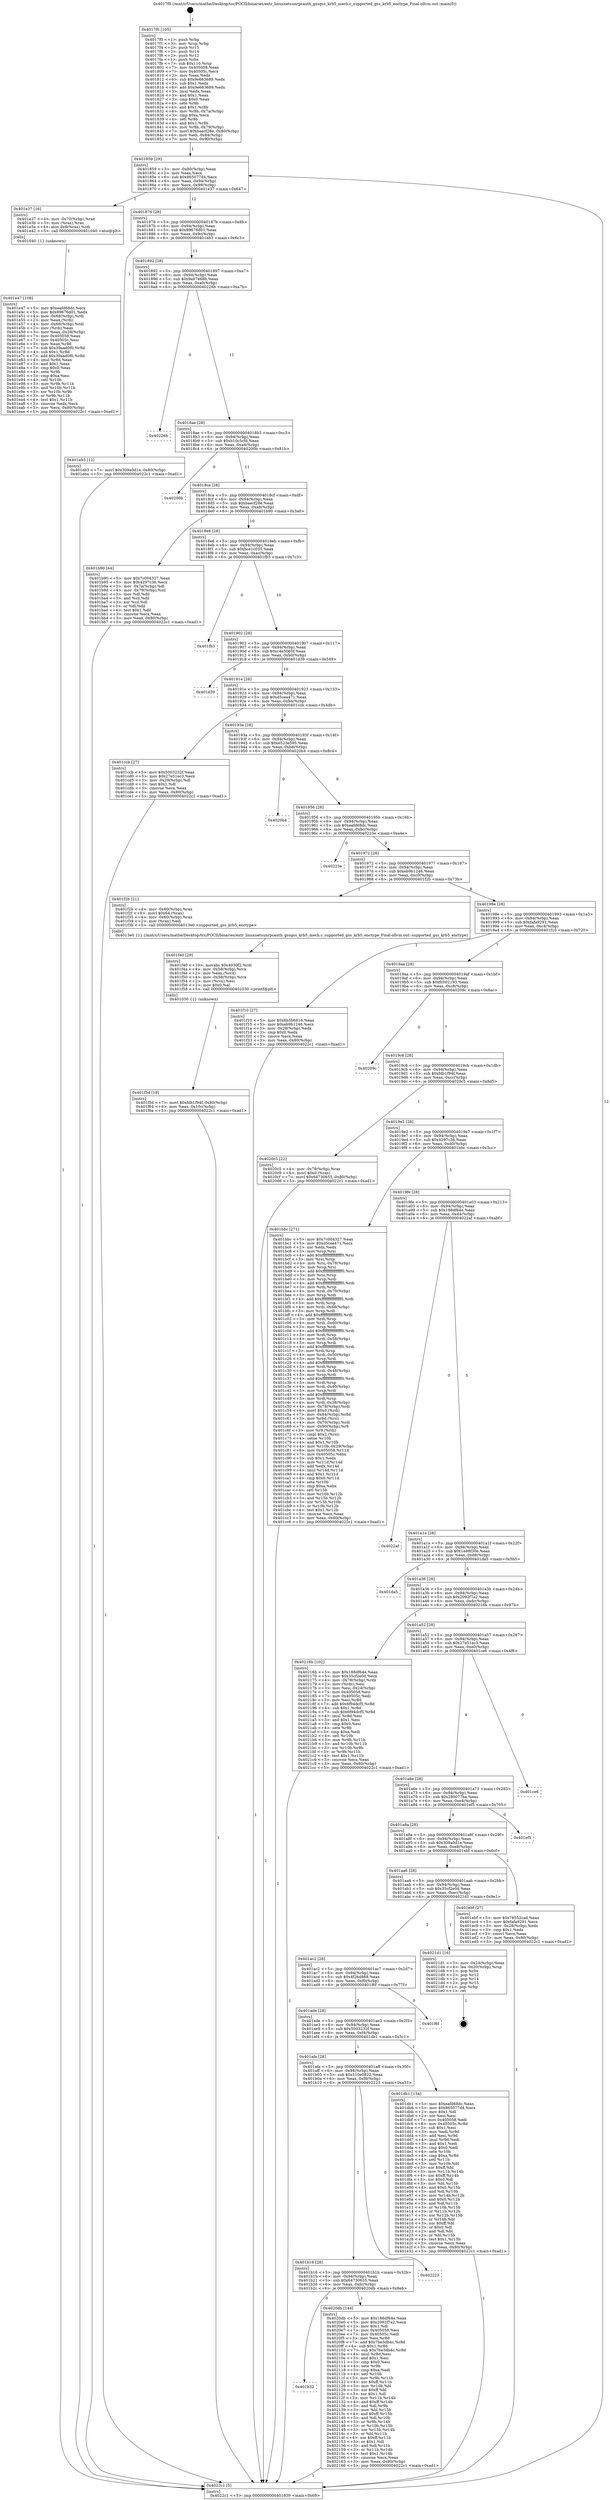 digraph "0x4017f0" {
  label = "0x4017f0 (/mnt/c/Users/mathe/Desktop/tcc/POCII/binaries/extr_linuxnetsunrpcauth_gssgss_krb5_mech.c_supported_gss_krb5_enctype_Final-ollvm.out::main(0))"
  labelloc = "t"
  node[shape=record]

  Entry [label="",width=0.3,height=0.3,shape=circle,fillcolor=black,style=filled]
  "0x401859" [label="{
     0x401859 [29]\l
     | [instrs]\l
     &nbsp;&nbsp;0x401859 \<+3\>: mov -0x80(%rbp),%eax\l
     &nbsp;&nbsp;0x40185c \<+2\>: mov %eax,%ecx\l
     &nbsp;&nbsp;0x40185e \<+6\>: sub $0x865077d4,%ecx\l
     &nbsp;&nbsp;0x401864 \<+6\>: mov %eax,-0x94(%rbp)\l
     &nbsp;&nbsp;0x40186a \<+6\>: mov %ecx,-0x98(%rbp)\l
     &nbsp;&nbsp;0x401870 \<+6\>: je 0000000000401e37 \<main+0x647\>\l
  }"]
  "0x401e37" [label="{
     0x401e37 [16]\l
     | [instrs]\l
     &nbsp;&nbsp;0x401e37 \<+4\>: mov -0x70(%rbp),%rax\l
     &nbsp;&nbsp;0x401e3b \<+3\>: mov (%rax),%rax\l
     &nbsp;&nbsp;0x401e3e \<+4\>: mov 0x8(%rax),%rdi\l
     &nbsp;&nbsp;0x401e42 \<+5\>: call 0000000000401040 \<atoi@plt\>\l
     | [calls]\l
     &nbsp;&nbsp;0x401040 \{1\} (unknown)\l
  }"]
  "0x401876" [label="{
     0x401876 [28]\l
     | [instrs]\l
     &nbsp;&nbsp;0x401876 \<+5\>: jmp 000000000040187b \<main+0x8b\>\l
     &nbsp;&nbsp;0x40187b \<+6\>: mov -0x94(%rbp),%eax\l
     &nbsp;&nbsp;0x401881 \<+5\>: sub $0x89676d01,%eax\l
     &nbsp;&nbsp;0x401886 \<+6\>: mov %eax,-0x9c(%rbp)\l
     &nbsp;&nbsp;0x40188c \<+6\>: je 0000000000401eb3 \<main+0x6c3\>\l
  }"]
  Exit [label="",width=0.3,height=0.3,shape=circle,fillcolor=black,style=filled,peripheries=2]
  "0x401eb3" [label="{
     0x401eb3 [12]\l
     | [instrs]\l
     &nbsp;&nbsp;0x401eb3 \<+7\>: movl $0x309a0d1e,-0x80(%rbp)\l
     &nbsp;&nbsp;0x401eba \<+5\>: jmp 00000000004022c1 \<main+0xad1\>\l
  }"]
  "0x401892" [label="{
     0x401892 [28]\l
     | [instrs]\l
     &nbsp;&nbsp;0x401892 \<+5\>: jmp 0000000000401897 \<main+0xa7\>\l
     &nbsp;&nbsp;0x401897 \<+6\>: mov -0x94(%rbp),%eax\l
     &nbsp;&nbsp;0x40189d \<+5\>: sub $0x9a97e68b,%eax\l
     &nbsp;&nbsp;0x4018a2 \<+6\>: mov %eax,-0xa0(%rbp)\l
     &nbsp;&nbsp;0x4018a8 \<+6\>: je 000000000040226b \<main+0xa7b\>\l
  }"]
  "0x401b32" [label="{
     0x401b32\l
  }", style=dashed]
  "0x40226b" [label="{
     0x40226b\l
  }", style=dashed]
  "0x4018ae" [label="{
     0x4018ae [28]\l
     | [instrs]\l
     &nbsp;&nbsp;0x4018ae \<+5\>: jmp 00000000004018b3 \<main+0xc3\>\l
     &nbsp;&nbsp;0x4018b3 \<+6\>: mov -0x94(%rbp),%eax\l
     &nbsp;&nbsp;0x4018b9 \<+5\>: sub $0xb10c5cfd,%eax\l
     &nbsp;&nbsp;0x4018be \<+6\>: mov %eax,-0xa4(%rbp)\l
     &nbsp;&nbsp;0x4018c4 \<+6\>: je 000000000040200b \<main+0x81b\>\l
  }"]
  "0x4020db" [label="{
     0x4020db [144]\l
     | [instrs]\l
     &nbsp;&nbsp;0x4020db \<+5\>: mov $0x188df64e,%eax\l
     &nbsp;&nbsp;0x4020e0 \<+5\>: mov $0x2092f7a2,%ecx\l
     &nbsp;&nbsp;0x4020e5 \<+2\>: mov $0x1,%dl\l
     &nbsp;&nbsp;0x4020e7 \<+7\>: mov 0x405058,%esi\l
     &nbsp;&nbsp;0x4020ee \<+7\>: mov 0x40505c,%edi\l
     &nbsp;&nbsp;0x4020f5 \<+3\>: mov %esi,%r8d\l
     &nbsp;&nbsp;0x4020f8 \<+7\>: add $0x7be3db4c,%r8d\l
     &nbsp;&nbsp;0x4020ff \<+4\>: sub $0x1,%r8d\l
     &nbsp;&nbsp;0x402103 \<+7\>: sub $0x7be3db4c,%r8d\l
     &nbsp;&nbsp;0x40210a \<+4\>: imul %r8d,%esi\l
     &nbsp;&nbsp;0x40210e \<+3\>: and $0x1,%esi\l
     &nbsp;&nbsp;0x402111 \<+3\>: cmp $0x0,%esi\l
     &nbsp;&nbsp;0x402114 \<+4\>: sete %r9b\l
     &nbsp;&nbsp;0x402118 \<+3\>: cmp $0xa,%edi\l
     &nbsp;&nbsp;0x40211b \<+4\>: setl %r10b\l
     &nbsp;&nbsp;0x40211f \<+3\>: mov %r9b,%r11b\l
     &nbsp;&nbsp;0x402122 \<+4\>: xor $0xff,%r11b\l
     &nbsp;&nbsp;0x402126 \<+3\>: mov %r10b,%bl\l
     &nbsp;&nbsp;0x402129 \<+3\>: xor $0xff,%bl\l
     &nbsp;&nbsp;0x40212c \<+3\>: xor $0x1,%dl\l
     &nbsp;&nbsp;0x40212f \<+3\>: mov %r11b,%r14b\l
     &nbsp;&nbsp;0x402132 \<+4\>: and $0xff,%r14b\l
     &nbsp;&nbsp;0x402136 \<+3\>: and %dl,%r9b\l
     &nbsp;&nbsp;0x402139 \<+3\>: mov %bl,%r15b\l
     &nbsp;&nbsp;0x40213c \<+4\>: and $0xff,%r15b\l
     &nbsp;&nbsp;0x402140 \<+3\>: and %dl,%r10b\l
     &nbsp;&nbsp;0x402143 \<+3\>: or %r9b,%r14b\l
     &nbsp;&nbsp;0x402146 \<+3\>: or %r10b,%r15b\l
     &nbsp;&nbsp;0x402149 \<+3\>: xor %r15b,%r14b\l
     &nbsp;&nbsp;0x40214c \<+3\>: or %bl,%r11b\l
     &nbsp;&nbsp;0x40214f \<+4\>: xor $0xff,%r11b\l
     &nbsp;&nbsp;0x402153 \<+3\>: or $0x1,%dl\l
     &nbsp;&nbsp;0x402156 \<+3\>: and %dl,%r11b\l
     &nbsp;&nbsp;0x402159 \<+3\>: or %r11b,%r14b\l
     &nbsp;&nbsp;0x40215c \<+4\>: test $0x1,%r14b\l
     &nbsp;&nbsp;0x402160 \<+3\>: cmovne %ecx,%eax\l
     &nbsp;&nbsp;0x402163 \<+3\>: mov %eax,-0x80(%rbp)\l
     &nbsp;&nbsp;0x402166 \<+5\>: jmp 00000000004022c1 \<main+0xad1\>\l
  }"]
  "0x40200b" [label="{
     0x40200b\l
  }", style=dashed]
  "0x4018ca" [label="{
     0x4018ca [28]\l
     | [instrs]\l
     &nbsp;&nbsp;0x4018ca \<+5\>: jmp 00000000004018cf \<main+0xdf\>\l
     &nbsp;&nbsp;0x4018cf \<+6\>: mov -0x94(%rbp),%eax\l
     &nbsp;&nbsp;0x4018d5 \<+5\>: sub $0xbaecf28e,%eax\l
     &nbsp;&nbsp;0x4018da \<+6\>: mov %eax,-0xa8(%rbp)\l
     &nbsp;&nbsp;0x4018e0 \<+6\>: je 0000000000401b90 \<main+0x3a0\>\l
  }"]
  "0x401b16" [label="{
     0x401b16 [28]\l
     | [instrs]\l
     &nbsp;&nbsp;0x401b16 \<+5\>: jmp 0000000000401b1b \<main+0x32b\>\l
     &nbsp;&nbsp;0x401b1b \<+6\>: mov -0x94(%rbp),%eax\l
     &nbsp;&nbsp;0x401b21 \<+5\>: sub $0x64730655,%eax\l
     &nbsp;&nbsp;0x401b26 \<+6\>: mov %eax,-0xfc(%rbp)\l
     &nbsp;&nbsp;0x401b2c \<+6\>: je 00000000004020db \<main+0x8eb\>\l
  }"]
  "0x401b90" [label="{
     0x401b90 [44]\l
     | [instrs]\l
     &nbsp;&nbsp;0x401b90 \<+5\>: mov $0x7c004327,%eax\l
     &nbsp;&nbsp;0x401b95 \<+5\>: mov $0x4297c36,%ecx\l
     &nbsp;&nbsp;0x401b9a \<+3\>: mov -0x7a(%rbp),%dl\l
     &nbsp;&nbsp;0x401b9d \<+4\>: mov -0x79(%rbp),%sil\l
     &nbsp;&nbsp;0x401ba1 \<+3\>: mov %dl,%dil\l
     &nbsp;&nbsp;0x401ba4 \<+3\>: and %sil,%dil\l
     &nbsp;&nbsp;0x401ba7 \<+3\>: xor %sil,%dl\l
     &nbsp;&nbsp;0x401baa \<+3\>: or %dl,%dil\l
     &nbsp;&nbsp;0x401bad \<+4\>: test $0x1,%dil\l
     &nbsp;&nbsp;0x401bb1 \<+3\>: cmovne %ecx,%eax\l
     &nbsp;&nbsp;0x401bb4 \<+3\>: mov %eax,-0x80(%rbp)\l
     &nbsp;&nbsp;0x401bb7 \<+5\>: jmp 00000000004022c1 \<main+0xad1\>\l
  }"]
  "0x4018e6" [label="{
     0x4018e6 [28]\l
     | [instrs]\l
     &nbsp;&nbsp;0x4018e6 \<+5\>: jmp 00000000004018eb \<main+0xfb\>\l
     &nbsp;&nbsp;0x4018eb \<+6\>: mov -0x94(%rbp),%eax\l
     &nbsp;&nbsp;0x4018f1 \<+5\>: sub $0xbce1c035,%eax\l
     &nbsp;&nbsp;0x4018f6 \<+6\>: mov %eax,-0xac(%rbp)\l
     &nbsp;&nbsp;0x4018fc \<+6\>: je 0000000000401fb3 \<main+0x7c3\>\l
  }"]
  "0x4022c1" [label="{
     0x4022c1 [5]\l
     | [instrs]\l
     &nbsp;&nbsp;0x4022c1 \<+5\>: jmp 0000000000401859 \<main+0x69\>\l
  }"]
  "0x4017f0" [label="{
     0x4017f0 [105]\l
     | [instrs]\l
     &nbsp;&nbsp;0x4017f0 \<+1\>: push %rbp\l
     &nbsp;&nbsp;0x4017f1 \<+3\>: mov %rsp,%rbp\l
     &nbsp;&nbsp;0x4017f4 \<+2\>: push %r15\l
     &nbsp;&nbsp;0x4017f6 \<+2\>: push %r14\l
     &nbsp;&nbsp;0x4017f8 \<+2\>: push %r12\l
     &nbsp;&nbsp;0x4017fa \<+1\>: push %rbx\l
     &nbsp;&nbsp;0x4017fb \<+7\>: sub $0x110,%rsp\l
     &nbsp;&nbsp;0x401802 \<+7\>: mov 0x405058,%eax\l
     &nbsp;&nbsp;0x401809 \<+7\>: mov 0x40505c,%ecx\l
     &nbsp;&nbsp;0x401810 \<+2\>: mov %eax,%edx\l
     &nbsp;&nbsp;0x401812 \<+6\>: sub $0x9e663689,%edx\l
     &nbsp;&nbsp;0x401818 \<+3\>: sub $0x1,%edx\l
     &nbsp;&nbsp;0x40181b \<+6\>: add $0x9e663689,%edx\l
     &nbsp;&nbsp;0x401821 \<+3\>: imul %edx,%eax\l
     &nbsp;&nbsp;0x401824 \<+3\>: and $0x1,%eax\l
     &nbsp;&nbsp;0x401827 \<+3\>: cmp $0x0,%eax\l
     &nbsp;&nbsp;0x40182a \<+4\>: sete %r8b\l
     &nbsp;&nbsp;0x40182e \<+4\>: and $0x1,%r8b\l
     &nbsp;&nbsp;0x401832 \<+4\>: mov %r8b,-0x7a(%rbp)\l
     &nbsp;&nbsp;0x401836 \<+3\>: cmp $0xa,%ecx\l
     &nbsp;&nbsp;0x401839 \<+4\>: setl %r8b\l
     &nbsp;&nbsp;0x40183d \<+4\>: and $0x1,%r8b\l
     &nbsp;&nbsp;0x401841 \<+4\>: mov %r8b,-0x79(%rbp)\l
     &nbsp;&nbsp;0x401845 \<+7\>: movl $0xbaecf28e,-0x80(%rbp)\l
     &nbsp;&nbsp;0x40184c \<+6\>: mov %edi,-0x84(%rbp)\l
     &nbsp;&nbsp;0x401852 \<+7\>: mov %rsi,-0x90(%rbp)\l
  }"]
  "0x402223" [label="{
     0x402223\l
  }", style=dashed]
  "0x401fb3" [label="{
     0x401fb3\l
  }", style=dashed]
  "0x401902" [label="{
     0x401902 [28]\l
     | [instrs]\l
     &nbsp;&nbsp;0x401902 \<+5\>: jmp 0000000000401907 \<main+0x117\>\l
     &nbsp;&nbsp;0x401907 \<+6\>: mov -0x94(%rbp),%eax\l
     &nbsp;&nbsp;0x40190d \<+5\>: sub $0xc4e5060f,%eax\l
     &nbsp;&nbsp;0x401912 \<+6\>: mov %eax,-0xb0(%rbp)\l
     &nbsp;&nbsp;0x401918 \<+6\>: je 0000000000401d39 \<main+0x549\>\l
  }"]
  "0x401f5d" [label="{
     0x401f5d [18]\l
     | [instrs]\l
     &nbsp;&nbsp;0x401f5d \<+7\>: movl $0xfdb1f94f,-0x80(%rbp)\l
     &nbsp;&nbsp;0x401f64 \<+6\>: mov %eax,-0x10c(%rbp)\l
     &nbsp;&nbsp;0x401f6a \<+5\>: jmp 00000000004022c1 \<main+0xad1\>\l
  }"]
  "0x401d39" [label="{
     0x401d39\l
  }", style=dashed]
  "0x40191e" [label="{
     0x40191e [28]\l
     | [instrs]\l
     &nbsp;&nbsp;0x40191e \<+5\>: jmp 0000000000401923 \<main+0x133\>\l
     &nbsp;&nbsp;0x401923 \<+6\>: mov -0x94(%rbp),%eax\l
     &nbsp;&nbsp;0x401929 \<+5\>: sub $0xd5cea471,%eax\l
     &nbsp;&nbsp;0x40192e \<+6\>: mov %eax,-0xb4(%rbp)\l
     &nbsp;&nbsp;0x401934 \<+6\>: je 0000000000401ccb \<main+0x4db\>\l
  }"]
  "0x401f40" [label="{
     0x401f40 [29]\l
     | [instrs]\l
     &nbsp;&nbsp;0x401f40 \<+10\>: movabs $0x4030f2,%rdi\l
     &nbsp;&nbsp;0x401f4a \<+4\>: mov -0x58(%rbp),%rcx\l
     &nbsp;&nbsp;0x401f4e \<+2\>: mov %eax,(%rcx)\l
     &nbsp;&nbsp;0x401f50 \<+4\>: mov -0x58(%rbp),%rcx\l
     &nbsp;&nbsp;0x401f54 \<+2\>: mov (%rcx),%esi\l
     &nbsp;&nbsp;0x401f56 \<+2\>: mov $0x0,%al\l
     &nbsp;&nbsp;0x401f58 \<+5\>: call 0000000000401030 \<printf@plt\>\l
     | [calls]\l
     &nbsp;&nbsp;0x401030 \{1\} (unknown)\l
  }"]
  "0x401ccb" [label="{
     0x401ccb [27]\l
     | [instrs]\l
     &nbsp;&nbsp;0x401ccb \<+5\>: mov $0x5003232f,%eax\l
     &nbsp;&nbsp;0x401cd0 \<+5\>: mov $0x27e51ec3,%ecx\l
     &nbsp;&nbsp;0x401cd5 \<+3\>: mov -0x29(%rbp),%dl\l
     &nbsp;&nbsp;0x401cd8 \<+3\>: test $0x1,%dl\l
     &nbsp;&nbsp;0x401cdb \<+3\>: cmovne %ecx,%eax\l
     &nbsp;&nbsp;0x401cde \<+3\>: mov %eax,-0x80(%rbp)\l
     &nbsp;&nbsp;0x401ce1 \<+5\>: jmp 00000000004022c1 \<main+0xad1\>\l
  }"]
  "0x40193a" [label="{
     0x40193a [28]\l
     | [instrs]\l
     &nbsp;&nbsp;0x40193a \<+5\>: jmp 000000000040193f \<main+0x14f\>\l
     &nbsp;&nbsp;0x40193f \<+6\>: mov -0x94(%rbp),%eax\l
     &nbsp;&nbsp;0x401945 \<+5\>: sub $0xe523e595,%eax\l
     &nbsp;&nbsp;0x40194a \<+6\>: mov %eax,-0xb8(%rbp)\l
     &nbsp;&nbsp;0x401950 \<+6\>: je 00000000004020b4 \<main+0x8c4\>\l
  }"]
  "0x401e47" [label="{
     0x401e47 [108]\l
     | [instrs]\l
     &nbsp;&nbsp;0x401e47 \<+5\>: mov $0xeafd68dc,%ecx\l
     &nbsp;&nbsp;0x401e4c \<+5\>: mov $0x89676d01,%edx\l
     &nbsp;&nbsp;0x401e51 \<+4\>: mov -0x68(%rbp),%rdi\l
     &nbsp;&nbsp;0x401e55 \<+2\>: mov %eax,(%rdi)\l
     &nbsp;&nbsp;0x401e57 \<+4\>: mov -0x68(%rbp),%rdi\l
     &nbsp;&nbsp;0x401e5b \<+2\>: mov (%rdi),%eax\l
     &nbsp;&nbsp;0x401e5d \<+3\>: mov %eax,-0x28(%rbp)\l
     &nbsp;&nbsp;0x401e60 \<+7\>: mov 0x405058,%eax\l
     &nbsp;&nbsp;0x401e67 \<+7\>: mov 0x40505c,%esi\l
     &nbsp;&nbsp;0x401e6e \<+3\>: mov %eax,%r8d\l
     &nbsp;&nbsp;0x401e71 \<+7\>: sub $0x39aad0f0,%r8d\l
     &nbsp;&nbsp;0x401e78 \<+4\>: sub $0x1,%r8d\l
     &nbsp;&nbsp;0x401e7c \<+7\>: add $0x39aad0f0,%r8d\l
     &nbsp;&nbsp;0x401e83 \<+4\>: imul %r8d,%eax\l
     &nbsp;&nbsp;0x401e87 \<+3\>: and $0x1,%eax\l
     &nbsp;&nbsp;0x401e8a \<+3\>: cmp $0x0,%eax\l
     &nbsp;&nbsp;0x401e8d \<+4\>: sete %r9b\l
     &nbsp;&nbsp;0x401e91 \<+3\>: cmp $0xa,%esi\l
     &nbsp;&nbsp;0x401e94 \<+4\>: setl %r10b\l
     &nbsp;&nbsp;0x401e98 \<+3\>: mov %r9b,%r11b\l
     &nbsp;&nbsp;0x401e9b \<+3\>: and %r10b,%r11b\l
     &nbsp;&nbsp;0x401e9e \<+3\>: xor %r10b,%r9b\l
     &nbsp;&nbsp;0x401ea1 \<+3\>: or %r9b,%r11b\l
     &nbsp;&nbsp;0x401ea4 \<+4\>: test $0x1,%r11b\l
     &nbsp;&nbsp;0x401ea8 \<+3\>: cmovne %edx,%ecx\l
     &nbsp;&nbsp;0x401eab \<+3\>: mov %ecx,-0x80(%rbp)\l
     &nbsp;&nbsp;0x401eae \<+5\>: jmp 00000000004022c1 \<main+0xad1\>\l
  }"]
  "0x4020b4" [label="{
     0x4020b4\l
  }", style=dashed]
  "0x401956" [label="{
     0x401956 [28]\l
     | [instrs]\l
     &nbsp;&nbsp;0x401956 \<+5\>: jmp 000000000040195b \<main+0x16b\>\l
     &nbsp;&nbsp;0x40195b \<+6\>: mov -0x94(%rbp),%eax\l
     &nbsp;&nbsp;0x401961 \<+5\>: sub $0xeafd68dc,%eax\l
     &nbsp;&nbsp;0x401966 \<+6\>: mov %eax,-0xbc(%rbp)\l
     &nbsp;&nbsp;0x40196c \<+6\>: je 000000000040223e \<main+0xa4e\>\l
  }"]
  "0x401afa" [label="{
     0x401afa [28]\l
     | [instrs]\l
     &nbsp;&nbsp;0x401afa \<+5\>: jmp 0000000000401aff \<main+0x30f\>\l
     &nbsp;&nbsp;0x401aff \<+6\>: mov -0x94(%rbp),%eax\l
     &nbsp;&nbsp;0x401b05 \<+5\>: sub $0x510e0822,%eax\l
     &nbsp;&nbsp;0x401b0a \<+6\>: mov %eax,-0xf8(%rbp)\l
     &nbsp;&nbsp;0x401b10 \<+6\>: je 0000000000402223 \<main+0xa33\>\l
  }"]
  "0x40223e" [label="{
     0x40223e\l
  }", style=dashed]
  "0x401972" [label="{
     0x401972 [28]\l
     | [instrs]\l
     &nbsp;&nbsp;0x401972 \<+5\>: jmp 0000000000401977 \<main+0x187\>\l
     &nbsp;&nbsp;0x401977 \<+6\>: mov -0x94(%rbp),%eax\l
     &nbsp;&nbsp;0x40197d \<+5\>: sub $0xeb9b1246,%eax\l
     &nbsp;&nbsp;0x401982 \<+6\>: mov %eax,-0xc0(%rbp)\l
     &nbsp;&nbsp;0x401988 \<+6\>: je 0000000000401f2b \<main+0x73b\>\l
  }"]
  "0x401db1" [label="{
     0x401db1 [134]\l
     | [instrs]\l
     &nbsp;&nbsp;0x401db1 \<+5\>: mov $0xeafd68dc,%eax\l
     &nbsp;&nbsp;0x401db6 \<+5\>: mov $0x865077d4,%ecx\l
     &nbsp;&nbsp;0x401dbb \<+2\>: mov $0x1,%dl\l
     &nbsp;&nbsp;0x401dbd \<+2\>: xor %esi,%esi\l
     &nbsp;&nbsp;0x401dbf \<+7\>: mov 0x405058,%edi\l
     &nbsp;&nbsp;0x401dc6 \<+8\>: mov 0x40505c,%r8d\l
     &nbsp;&nbsp;0x401dce \<+3\>: sub $0x1,%esi\l
     &nbsp;&nbsp;0x401dd1 \<+3\>: mov %edi,%r9d\l
     &nbsp;&nbsp;0x401dd4 \<+3\>: add %esi,%r9d\l
     &nbsp;&nbsp;0x401dd7 \<+4\>: imul %r9d,%edi\l
     &nbsp;&nbsp;0x401ddb \<+3\>: and $0x1,%edi\l
     &nbsp;&nbsp;0x401dde \<+3\>: cmp $0x0,%edi\l
     &nbsp;&nbsp;0x401de1 \<+4\>: sete %r10b\l
     &nbsp;&nbsp;0x401de5 \<+4\>: cmp $0xa,%r8d\l
     &nbsp;&nbsp;0x401de9 \<+4\>: setl %r11b\l
     &nbsp;&nbsp;0x401ded \<+3\>: mov %r10b,%bl\l
     &nbsp;&nbsp;0x401df0 \<+3\>: xor $0xff,%bl\l
     &nbsp;&nbsp;0x401df3 \<+3\>: mov %r11b,%r14b\l
     &nbsp;&nbsp;0x401df6 \<+4\>: xor $0xff,%r14b\l
     &nbsp;&nbsp;0x401dfa \<+3\>: xor $0x0,%dl\l
     &nbsp;&nbsp;0x401dfd \<+3\>: mov %bl,%r15b\l
     &nbsp;&nbsp;0x401e00 \<+4\>: and $0x0,%r15b\l
     &nbsp;&nbsp;0x401e04 \<+3\>: and %dl,%r10b\l
     &nbsp;&nbsp;0x401e07 \<+3\>: mov %r14b,%r12b\l
     &nbsp;&nbsp;0x401e0a \<+4\>: and $0x0,%r12b\l
     &nbsp;&nbsp;0x401e0e \<+3\>: and %dl,%r11b\l
     &nbsp;&nbsp;0x401e11 \<+3\>: or %r10b,%r15b\l
     &nbsp;&nbsp;0x401e14 \<+3\>: or %r11b,%r12b\l
     &nbsp;&nbsp;0x401e17 \<+3\>: xor %r12b,%r15b\l
     &nbsp;&nbsp;0x401e1a \<+3\>: or %r14b,%bl\l
     &nbsp;&nbsp;0x401e1d \<+3\>: xor $0xff,%bl\l
     &nbsp;&nbsp;0x401e20 \<+3\>: or $0x0,%dl\l
     &nbsp;&nbsp;0x401e23 \<+2\>: and %dl,%bl\l
     &nbsp;&nbsp;0x401e25 \<+3\>: or %bl,%r15b\l
     &nbsp;&nbsp;0x401e28 \<+4\>: test $0x1,%r15b\l
     &nbsp;&nbsp;0x401e2c \<+3\>: cmovne %ecx,%eax\l
     &nbsp;&nbsp;0x401e2f \<+3\>: mov %eax,-0x80(%rbp)\l
     &nbsp;&nbsp;0x401e32 \<+5\>: jmp 00000000004022c1 \<main+0xad1\>\l
  }"]
  "0x401f2b" [label="{
     0x401f2b [21]\l
     | [instrs]\l
     &nbsp;&nbsp;0x401f2b \<+4\>: mov -0x60(%rbp),%rax\l
     &nbsp;&nbsp;0x401f2f \<+6\>: movl $0x64,(%rax)\l
     &nbsp;&nbsp;0x401f35 \<+4\>: mov -0x60(%rbp),%rax\l
     &nbsp;&nbsp;0x401f39 \<+2\>: mov (%rax),%edi\l
     &nbsp;&nbsp;0x401f3b \<+5\>: call 00000000004013e0 \<supported_gss_krb5_enctype\>\l
     | [calls]\l
     &nbsp;&nbsp;0x4013e0 \{1\} (/mnt/c/Users/mathe/Desktop/tcc/POCII/binaries/extr_linuxnetsunrpcauth_gssgss_krb5_mech.c_supported_gss_krb5_enctype_Final-ollvm.out::supported_gss_krb5_enctype)\l
  }"]
  "0x40198e" [label="{
     0x40198e [28]\l
     | [instrs]\l
     &nbsp;&nbsp;0x40198e \<+5\>: jmp 0000000000401993 \<main+0x1a3\>\l
     &nbsp;&nbsp;0x401993 \<+6\>: mov -0x94(%rbp),%eax\l
     &nbsp;&nbsp;0x401999 \<+5\>: sub $0xfafa9291,%eax\l
     &nbsp;&nbsp;0x40199e \<+6\>: mov %eax,-0xc4(%rbp)\l
     &nbsp;&nbsp;0x4019a4 \<+6\>: je 0000000000401f10 \<main+0x720\>\l
  }"]
  "0x401ade" [label="{
     0x401ade [28]\l
     | [instrs]\l
     &nbsp;&nbsp;0x401ade \<+5\>: jmp 0000000000401ae3 \<main+0x2f3\>\l
     &nbsp;&nbsp;0x401ae3 \<+6\>: mov -0x94(%rbp),%eax\l
     &nbsp;&nbsp;0x401ae9 \<+5\>: sub $0x5003232f,%eax\l
     &nbsp;&nbsp;0x401aee \<+6\>: mov %eax,-0xf4(%rbp)\l
     &nbsp;&nbsp;0x401af4 \<+6\>: je 0000000000401db1 \<main+0x5c1\>\l
  }"]
  "0x401f10" [label="{
     0x401f10 [27]\l
     | [instrs]\l
     &nbsp;&nbsp;0x401f10 \<+5\>: mov $0x6b5b6816,%eax\l
     &nbsp;&nbsp;0x401f15 \<+5\>: mov $0xeb9b1246,%ecx\l
     &nbsp;&nbsp;0x401f1a \<+3\>: mov -0x28(%rbp),%edx\l
     &nbsp;&nbsp;0x401f1d \<+3\>: cmp $0x0,%edx\l
     &nbsp;&nbsp;0x401f20 \<+3\>: cmove %ecx,%eax\l
     &nbsp;&nbsp;0x401f23 \<+3\>: mov %eax,-0x80(%rbp)\l
     &nbsp;&nbsp;0x401f26 \<+5\>: jmp 00000000004022c1 \<main+0xad1\>\l
  }"]
  "0x4019aa" [label="{
     0x4019aa [28]\l
     | [instrs]\l
     &nbsp;&nbsp;0x4019aa \<+5\>: jmp 00000000004019af \<main+0x1bf\>\l
     &nbsp;&nbsp;0x4019af \<+6\>: mov -0x94(%rbp),%eax\l
     &nbsp;&nbsp;0x4019b5 \<+5\>: sub $0xfc002193,%eax\l
     &nbsp;&nbsp;0x4019ba \<+6\>: mov %eax,-0xc8(%rbp)\l
     &nbsp;&nbsp;0x4019c0 \<+6\>: je 000000000040209c \<main+0x8ac\>\l
  }"]
  "0x401f6f" [label="{
     0x401f6f\l
  }", style=dashed]
  "0x40209c" [label="{
     0x40209c\l
  }", style=dashed]
  "0x4019c6" [label="{
     0x4019c6 [28]\l
     | [instrs]\l
     &nbsp;&nbsp;0x4019c6 \<+5\>: jmp 00000000004019cb \<main+0x1db\>\l
     &nbsp;&nbsp;0x4019cb \<+6\>: mov -0x94(%rbp),%eax\l
     &nbsp;&nbsp;0x4019d1 \<+5\>: sub $0xfdb1f94f,%eax\l
     &nbsp;&nbsp;0x4019d6 \<+6\>: mov %eax,-0xcc(%rbp)\l
     &nbsp;&nbsp;0x4019dc \<+6\>: je 00000000004020c5 \<main+0x8d5\>\l
  }"]
  "0x401ac2" [label="{
     0x401ac2 [28]\l
     | [instrs]\l
     &nbsp;&nbsp;0x401ac2 \<+5\>: jmp 0000000000401ac7 \<main+0x2d7\>\l
     &nbsp;&nbsp;0x401ac7 \<+6\>: mov -0x94(%rbp),%eax\l
     &nbsp;&nbsp;0x401acd \<+5\>: sub $0x4f26d868,%eax\l
     &nbsp;&nbsp;0x401ad2 \<+6\>: mov %eax,-0xf0(%rbp)\l
     &nbsp;&nbsp;0x401ad8 \<+6\>: je 0000000000401f6f \<main+0x77f\>\l
  }"]
  "0x4020c5" [label="{
     0x4020c5 [22]\l
     | [instrs]\l
     &nbsp;&nbsp;0x4020c5 \<+4\>: mov -0x78(%rbp),%rax\l
     &nbsp;&nbsp;0x4020c9 \<+6\>: movl $0x0,(%rax)\l
     &nbsp;&nbsp;0x4020cf \<+7\>: movl $0x64730655,-0x80(%rbp)\l
     &nbsp;&nbsp;0x4020d6 \<+5\>: jmp 00000000004022c1 \<main+0xad1\>\l
  }"]
  "0x4019e2" [label="{
     0x4019e2 [28]\l
     | [instrs]\l
     &nbsp;&nbsp;0x4019e2 \<+5\>: jmp 00000000004019e7 \<main+0x1f7\>\l
     &nbsp;&nbsp;0x4019e7 \<+6\>: mov -0x94(%rbp),%eax\l
     &nbsp;&nbsp;0x4019ed \<+5\>: sub $0x4297c36,%eax\l
     &nbsp;&nbsp;0x4019f2 \<+6\>: mov %eax,-0xd0(%rbp)\l
     &nbsp;&nbsp;0x4019f8 \<+6\>: je 0000000000401bbc \<main+0x3cc\>\l
  }"]
  "0x4021d1" [label="{
     0x4021d1 [16]\l
     | [instrs]\l
     &nbsp;&nbsp;0x4021d1 \<+3\>: mov -0x24(%rbp),%eax\l
     &nbsp;&nbsp;0x4021d4 \<+4\>: lea -0x20(%rbp),%rsp\l
     &nbsp;&nbsp;0x4021d8 \<+1\>: pop %rbx\l
     &nbsp;&nbsp;0x4021d9 \<+2\>: pop %r12\l
     &nbsp;&nbsp;0x4021db \<+2\>: pop %r14\l
     &nbsp;&nbsp;0x4021dd \<+2\>: pop %r15\l
     &nbsp;&nbsp;0x4021df \<+1\>: pop %rbp\l
     &nbsp;&nbsp;0x4021e0 \<+1\>: ret\l
  }"]
  "0x401bbc" [label="{
     0x401bbc [271]\l
     | [instrs]\l
     &nbsp;&nbsp;0x401bbc \<+5\>: mov $0x7c004327,%eax\l
     &nbsp;&nbsp;0x401bc1 \<+5\>: mov $0xd5cea471,%ecx\l
     &nbsp;&nbsp;0x401bc6 \<+2\>: xor %edx,%edx\l
     &nbsp;&nbsp;0x401bc8 \<+3\>: mov %rsp,%rsi\l
     &nbsp;&nbsp;0x401bcb \<+4\>: add $0xfffffffffffffff0,%rsi\l
     &nbsp;&nbsp;0x401bcf \<+3\>: mov %rsi,%rsp\l
     &nbsp;&nbsp;0x401bd2 \<+4\>: mov %rsi,-0x78(%rbp)\l
     &nbsp;&nbsp;0x401bd6 \<+3\>: mov %rsp,%rsi\l
     &nbsp;&nbsp;0x401bd9 \<+4\>: add $0xfffffffffffffff0,%rsi\l
     &nbsp;&nbsp;0x401bdd \<+3\>: mov %rsi,%rsp\l
     &nbsp;&nbsp;0x401be0 \<+3\>: mov %rsp,%rdi\l
     &nbsp;&nbsp;0x401be3 \<+4\>: add $0xfffffffffffffff0,%rdi\l
     &nbsp;&nbsp;0x401be7 \<+3\>: mov %rdi,%rsp\l
     &nbsp;&nbsp;0x401bea \<+4\>: mov %rdi,-0x70(%rbp)\l
     &nbsp;&nbsp;0x401bee \<+3\>: mov %rsp,%rdi\l
     &nbsp;&nbsp;0x401bf1 \<+4\>: add $0xfffffffffffffff0,%rdi\l
     &nbsp;&nbsp;0x401bf5 \<+3\>: mov %rdi,%rsp\l
     &nbsp;&nbsp;0x401bf8 \<+4\>: mov %rdi,-0x68(%rbp)\l
     &nbsp;&nbsp;0x401bfc \<+3\>: mov %rsp,%rdi\l
     &nbsp;&nbsp;0x401bff \<+4\>: add $0xfffffffffffffff0,%rdi\l
     &nbsp;&nbsp;0x401c03 \<+3\>: mov %rdi,%rsp\l
     &nbsp;&nbsp;0x401c06 \<+4\>: mov %rdi,-0x60(%rbp)\l
     &nbsp;&nbsp;0x401c0a \<+3\>: mov %rsp,%rdi\l
     &nbsp;&nbsp;0x401c0d \<+4\>: add $0xfffffffffffffff0,%rdi\l
     &nbsp;&nbsp;0x401c11 \<+3\>: mov %rdi,%rsp\l
     &nbsp;&nbsp;0x401c14 \<+4\>: mov %rdi,-0x58(%rbp)\l
     &nbsp;&nbsp;0x401c18 \<+3\>: mov %rsp,%rdi\l
     &nbsp;&nbsp;0x401c1b \<+4\>: add $0xfffffffffffffff0,%rdi\l
     &nbsp;&nbsp;0x401c1f \<+3\>: mov %rdi,%rsp\l
     &nbsp;&nbsp;0x401c22 \<+4\>: mov %rdi,-0x50(%rbp)\l
     &nbsp;&nbsp;0x401c26 \<+3\>: mov %rsp,%rdi\l
     &nbsp;&nbsp;0x401c29 \<+4\>: add $0xfffffffffffffff0,%rdi\l
     &nbsp;&nbsp;0x401c2d \<+3\>: mov %rdi,%rsp\l
     &nbsp;&nbsp;0x401c30 \<+4\>: mov %rdi,-0x48(%rbp)\l
     &nbsp;&nbsp;0x401c34 \<+3\>: mov %rsp,%rdi\l
     &nbsp;&nbsp;0x401c37 \<+4\>: add $0xfffffffffffffff0,%rdi\l
     &nbsp;&nbsp;0x401c3b \<+3\>: mov %rdi,%rsp\l
     &nbsp;&nbsp;0x401c3e \<+4\>: mov %rdi,-0x40(%rbp)\l
     &nbsp;&nbsp;0x401c42 \<+3\>: mov %rsp,%rdi\l
     &nbsp;&nbsp;0x401c45 \<+4\>: add $0xfffffffffffffff0,%rdi\l
     &nbsp;&nbsp;0x401c49 \<+3\>: mov %rdi,%rsp\l
     &nbsp;&nbsp;0x401c4c \<+4\>: mov %rdi,-0x38(%rbp)\l
     &nbsp;&nbsp;0x401c50 \<+4\>: mov -0x78(%rbp),%rdi\l
     &nbsp;&nbsp;0x401c54 \<+6\>: movl $0x0,(%rdi)\l
     &nbsp;&nbsp;0x401c5a \<+7\>: mov -0x84(%rbp),%r8d\l
     &nbsp;&nbsp;0x401c61 \<+3\>: mov %r8d,(%rsi)\l
     &nbsp;&nbsp;0x401c64 \<+4\>: mov -0x70(%rbp),%rdi\l
     &nbsp;&nbsp;0x401c68 \<+7\>: mov -0x90(%rbp),%r9\l
     &nbsp;&nbsp;0x401c6f \<+3\>: mov %r9,(%rdi)\l
     &nbsp;&nbsp;0x401c72 \<+3\>: cmpl $0x2,(%rsi)\l
     &nbsp;&nbsp;0x401c75 \<+4\>: setne %r10b\l
     &nbsp;&nbsp;0x401c79 \<+4\>: and $0x1,%r10b\l
     &nbsp;&nbsp;0x401c7d \<+4\>: mov %r10b,-0x29(%rbp)\l
     &nbsp;&nbsp;0x401c81 \<+8\>: mov 0x405058,%r11d\l
     &nbsp;&nbsp;0x401c89 \<+7\>: mov 0x40505c,%ebx\l
     &nbsp;&nbsp;0x401c90 \<+3\>: sub $0x1,%edx\l
     &nbsp;&nbsp;0x401c93 \<+3\>: mov %r11d,%r14d\l
     &nbsp;&nbsp;0x401c96 \<+3\>: add %edx,%r14d\l
     &nbsp;&nbsp;0x401c99 \<+4\>: imul %r14d,%r11d\l
     &nbsp;&nbsp;0x401c9d \<+4\>: and $0x1,%r11d\l
     &nbsp;&nbsp;0x401ca1 \<+4\>: cmp $0x0,%r11d\l
     &nbsp;&nbsp;0x401ca5 \<+4\>: sete %r10b\l
     &nbsp;&nbsp;0x401ca9 \<+3\>: cmp $0xa,%ebx\l
     &nbsp;&nbsp;0x401cac \<+4\>: setl %r15b\l
     &nbsp;&nbsp;0x401cb0 \<+3\>: mov %r10b,%r12b\l
     &nbsp;&nbsp;0x401cb3 \<+3\>: and %r15b,%r12b\l
     &nbsp;&nbsp;0x401cb6 \<+3\>: xor %r15b,%r10b\l
     &nbsp;&nbsp;0x401cb9 \<+3\>: or %r10b,%r12b\l
     &nbsp;&nbsp;0x401cbc \<+4\>: test $0x1,%r12b\l
     &nbsp;&nbsp;0x401cc0 \<+3\>: cmovne %ecx,%eax\l
     &nbsp;&nbsp;0x401cc3 \<+3\>: mov %eax,-0x80(%rbp)\l
     &nbsp;&nbsp;0x401cc6 \<+5\>: jmp 00000000004022c1 \<main+0xad1\>\l
  }"]
  "0x4019fe" [label="{
     0x4019fe [28]\l
     | [instrs]\l
     &nbsp;&nbsp;0x4019fe \<+5\>: jmp 0000000000401a03 \<main+0x213\>\l
     &nbsp;&nbsp;0x401a03 \<+6\>: mov -0x94(%rbp),%eax\l
     &nbsp;&nbsp;0x401a09 \<+5\>: sub $0x188df64e,%eax\l
     &nbsp;&nbsp;0x401a0e \<+6\>: mov %eax,-0xd4(%rbp)\l
     &nbsp;&nbsp;0x401a14 \<+6\>: je 00000000004022af \<main+0xabf\>\l
  }"]
  "0x401aa6" [label="{
     0x401aa6 [28]\l
     | [instrs]\l
     &nbsp;&nbsp;0x401aa6 \<+5\>: jmp 0000000000401aab \<main+0x2bb\>\l
     &nbsp;&nbsp;0x401aab \<+6\>: mov -0x94(%rbp),%eax\l
     &nbsp;&nbsp;0x401ab1 \<+5\>: sub $0x35cf2e0d,%eax\l
     &nbsp;&nbsp;0x401ab6 \<+6\>: mov %eax,-0xec(%rbp)\l
     &nbsp;&nbsp;0x401abc \<+6\>: je 00000000004021d1 \<main+0x9e1\>\l
  }"]
  "0x401ebf" [label="{
     0x401ebf [27]\l
     | [instrs]\l
     &nbsp;&nbsp;0x401ebf \<+5\>: mov $0x78552cad,%eax\l
     &nbsp;&nbsp;0x401ec4 \<+5\>: mov $0xfafa9291,%ecx\l
     &nbsp;&nbsp;0x401ec9 \<+3\>: mov -0x28(%rbp),%edx\l
     &nbsp;&nbsp;0x401ecc \<+3\>: cmp $0x1,%edx\l
     &nbsp;&nbsp;0x401ecf \<+3\>: cmovl %ecx,%eax\l
     &nbsp;&nbsp;0x401ed2 \<+3\>: mov %eax,-0x80(%rbp)\l
     &nbsp;&nbsp;0x401ed5 \<+5\>: jmp 00000000004022c1 \<main+0xad1\>\l
  }"]
  "0x4022af" [label="{
     0x4022af\l
  }", style=dashed]
  "0x401a1a" [label="{
     0x401a1a [28]\l
     | [instrs]\l
     &nbsp;&nbsp;0x401a1a \<+5\>: jmp 0000000000401a1f \<main+0x22f\>\l
     &nbsp;&nbsp;0x401a1f \<+6\>: mov -0x94(%rbp),%eax\l
     &nbsp;&nbsp;0x401a25 \<+5\>: sub $0x1e88f30e,%eax\l
     &nbsp;&nbsp;0x401a2a \<+6\>: mov %eax,-0xd8(%rbp)\l
     &nbsp;&nbsp;0x401a30 \<+6\>: je 0000000000401da5 \<main+0x5b5\>\l
  }"]
  "0x401a8a" [label="{
     0x401a8a [28]\l
     | [instrs]\l
     &nbsp;&nbsp;0x401a8a \<+5\>: jmp 0000000000401a8f \<main+0x29f\>\l
     &nbsp;&nbsp;0x401a8f \<+6\>: mov -0x94(%rbp),%eax\l
     &nbsp;&nbsp;0x401a95 \<+5\>: sub $0x309a0d1e,%eax\l
     &nbsp;&nbsp;0x401a9a \<+6\>: mov %eax,-0xe8(%rbp)\l
     &nbsp;&nbsp;0x401aa0 \<+6\>: je 0000000000401ebf \<main+0x6cf\>\l
  }"]
  "0x401da5" [label="{
     0x401da5\l
  }", style=dashed]
  "0x401a36" [label="{
     0x401a36 [28]\l
     | [instrs]\l
     &nbsp;&nbsp;0x401a36 \<+5\>: jmp 0000000000401a3b \<main+0x24b\>\l
     &nbsp;&nbsp;0x401a3b \<+6\>: mov -0x94(%rbp),%eax\l
     &nbsp;&nbsp;0x401a41 \<+5\>: sub $0x2092f7a2,%eax\l
     &nbsp;&nbsp;0x401a46 \<+6\>: mov %eax,-0xdc(%rbp)\l
     &nbsp;&nbsp;0x401a4c \<+6\>: je 000000000040216b \<main+0x97b\>\l
  }"]
  "0x401ef5" [label="{
     0x401ef5\l
  }", style=dashed]
  "0x40216b" [label="{
     0x40216b [102]\l
     | [instrs]\l
     &nbsp;&nbsp;0x40216b \<+5\>: mov $0x188df64e,%eax\l
     &nbsp;&nbsp;0x402170 \<+5\>: mov $0x35cf2e0d,%ecx\l
     &nbsp;&nbsp;0x402175 \<+4\>: mov -0x78(%rbp),%rdx\l
     &nbsp;&nbsp;0x402179 \<+2\>: mov (%rdx),%esi\l
     &nbsp;&nbsp;0x40217b \<+3\>: mov %esi,-0x24(%rbp)\l
     &nbsp;&nbsp;0x40217e \<+7\>: mov 0x405058,%esi\l
     &nbsp;&nbsp;0x402185 \<+7\>: mov 0x40505c,%edi\l
     &nbsp;&nbsp;0x40218c \<+3\>: mov %esi,%r8d\l
     &nbsp;&nbsp;0x40218f \<+7\>: add $0x6f94dcf5,%r8d\l
     &nbsp;&nbsp;0x402196 \<+4\>: sub $0x1,%r8d\l
     &nbsp;&nbsp;0x40219a \<+7\>: sub $0x6f94dcf5,%r8d\l
     &nbsp;&nbsp;0x4021a1 \<+4\>: imul %r8d,%esi\l
     &nbsp;&nbsp;0x4021a5 \<+3\>: and $0x1,%esi\l
     &nbsp;&nbsp;0x4021a8 \<+3\>: cmp $0x0,%esi\l
     &nbsp;&nbsp;0x4021ab \<+4\>: sete %r9b\l
     &nbsp;&nbsp;0x4021af \<+3\>: cmp $0xa,%edi\l
     &nbsp;&nbsp;0x4021b2 \<+4\>: setl %r10b\l
     &nbsp;&nbsp;0x4021b6 \<+3\>: mov %r9b,%r11b\l
     &nbsp;&nbsp;0x4021b9 \<+3\>: and %r10b,%r11b\l
     &nbsp;&nbsp;0x4021bc \<+3\>: xor %r10b,%r9b\l
     &nbsp;&nbsp;0x4021bf \<+3\>: or %r9b,%r11b\l
     &nbsp;&nbsp;0x4021c2 \<+4\>: test $0x1,%r11b\l
     &nbsp;&nbsp;0x4021c6 \<+3\>: cmovne %ecx,%eax\l
     &nbsp;&nbsp;0x4021c9 \<+3\>: mov %eax,-0x80(%rbp)\l
     &nbsp;&nbsp;0x4021cc \<+5\>: jmp 00000000004022c1 \<main+0xad1\>\l
  }"]
  "0x401a52" [label="{
     0x401a52 [28]\l
     | [instrs]\l
     &nbsp;&nbsp;0x401a52 \<+5\>: jmp 0000000000401a57 \<main+0x267\>\l
     &nbsp;&nbsp;0x401a57 \<+6\>: mov -0x94(%rbp),%eax\l
     &nbsp;&nbsp;0x401a5d \<+5\>: sub $0x27e51ec3,%eax\l
     &nbsp;&nbsp;0x401a62 \<+6\>: mov %eax,-0xe0(%rbp)\l
     &nbsp;&nbsp;0x401a68 \<+6\>: je 0000000000401ce6 \<main+0x4f6\>\l
  }"]
  "0x401a6e" [label="{
     0x401a6e [28]\l
     | [instrs]\l
     &nbsp;&nbsp;0x401a6e \<+5\>: jmp 0000000000401a73 \<main+0x283\>\l
     &nbsp;&nbsp;0x401a73 \<+6\>: mov -0x94(%rbp),%eax\l
     &nbsp;&nbsp;0x401a79 \<+5\>: sub $0x280077ba,%eax\l
     &nbsp;&nbsp;0x401a7e \<+6\>: mov %eax,-0xe4(%rbp)\l
     &nbsp;&nbsp;0x401a84 \<+6\>: je 0000000000401ef5 \<main+0x705\>\l
  }"]
  "0x401ce6" [label="{
     0x401ce6\l
  }", style=dashed]
  Entry -> "0x4017f0" [label=" 1"]
  "0x401859" -> "0x401e37" [label=" 1"]
  "0x401859" -> "0x401876" [label=" 12"]
  "0x4021d1" -> Exit [label=" 1"]
  "0x401876" -> "0x401eb3" [label=" 1"]
  "0x401876" -> "0x401892" [label=" 11"]
  "0x40216b" -> "0x4022c1" [label=" 1"]
  "0x401892" -> "0x40226b" [label=" 0"]
  "0x401892" -> "0x4018ae" [label=" 11"]
  "0x4020db" -> "0x4022c1" [label=" 1"]
  "0x4018ae" -> "0x40200b" [label=" 0"]
  "0x4018ae" -> "0x4018ca" [label=" 11"]
  "0x401b16" -> "0x401b32" [label=" 0"]
  "0x4018ca" -> "0x401b90" [label=" 1"]
  "0x4018ca" -> "0x4018e6" [label=" 10"]
  "0x401b90" -> "0x4022c1" [label=" 1"]
  "0x4017f0" -> "0x401859" [label=" 1"]
  "0x4022c1" -> "0x401859" [label=" 12"]
  "0x401b16" -> "0x4020db" [label=" 1"]
  "0x4018e6" -> "0x401fb3" [label=" 0"]
  "0x4018e6" -> "0x401902" [label=" 10"]
  "0x401afa" -> "0x401b16" [label=" 1"]
  "0x401902" -> "0x401d39" [label=" 0"]
  "0x401902" -> "0x40191e" [label=" 10"]
  "0x401afa" -> "0x402223" [label=" 0"]
  "0x40191e" -> "0x401ccb" [label=" 1"]
  "0x40191e" -> "0x40193a" [label=" 9"]
  "0x4020c5" -> "0x4022c1" [label=" 1"]
  "0x40193a" -> "0x4020b4" [label=" 0"]
  "0x40193a" -> "0x401956" [label=" 9"]
  "0x401f5d" -> "0x4022c1" [label=" 1"]
  "0x401956" -> "0x40223e" [label=" 0"]
  "0x401956" -> "0x401972" [label=" 9"]
  "0x401f40" -> "0x401f5d" [label=" 1"]
  "0x401972" -> "0x401f2b" [label=" 1"]
  "0x401972" -> "0x40198e" [label=" 8"]
  "0x401f2b" -> "0x401f40" [label=" 1"]
  "0x40198e" -> "0x401f10" [label=" 1"]
  "0x40198e" -> "0x4019aa" [label=" 7"]
  "0x401ebf" -> "0x4022c1" [label=" 1"]
  "0x4019aa" -> "0x40209c" [label=" 0"]
  "0x4019aa" -> "0x4019c6" [label=" 7"]
  "0x401eb3" -> "0x4022c1" [label=" 1"]
  "0x4019c6" -> "0x4020c5" [label=" 1"]
  "0x4019c6" -> "0x4019e2" [label=" 6"]
  "0x401e37" -> "0x401e47" [label=" 1"]
  "0x4019e2" -> "0x401bbc" [label=" 1"]
  "0x4019e2" -> "0x4019fe" [label=" 5"]
  "0x401db1" -> "0x4022c1" [label=" 1"]
  "0x401bbc" -> "0x4022c1" [label=" 1"]
  "0x401ccb" -> "0x4022c1" [label=" 1"]
  "0x401ade" -> "0x401db1" [label=" 1"]
  "0x4019fe" -> "0x4022af" [label=" 0"]
  "0x4019fe" -> "0x401a1a" [label=" 5"]
  "0x401f10" -> "0x4022c1" [label=" 1"]
  "0x401a1a" -> "0x401da5" [label=" 0"]
  "0x401a1a" -> "0x401a36" [label=" 5"]
  "0x401ac2" -> "0x401f6f" [label=" 0"]
  "0x401a36" -> "0x40216b" [label=" 1"]
  "0x401a36" -> "0x401a52" [label=" 4"]
  "0x401e47" -> "0x4022c1" [label=" 1"]
  "0x401a52" -> "0x401ce6" [label=" 0"]
  "0x401a52" -> "0x401a6e" [label=" 4"]
  "0x401aa6" -> "0x401ac2" [label=" 2"]
  "0x401a6e" -> "0x401ef5" [label=" 0"]
  "0x401a6e" -> "0x401a8a" [label=" 4"]
  "0x401ac2" -> "0x401ade" [label=" 2"]
  "0x401a8a" -> "0x401ebf" [label=" 1"]
  "0x401a8a" -> "0x401aa6" [label=" 3"]
  "0x401ade" -> "0x401afa" [label=" 1"]
  "0x401aa6" -> "0x4021d1" [label=" 1"]
}
